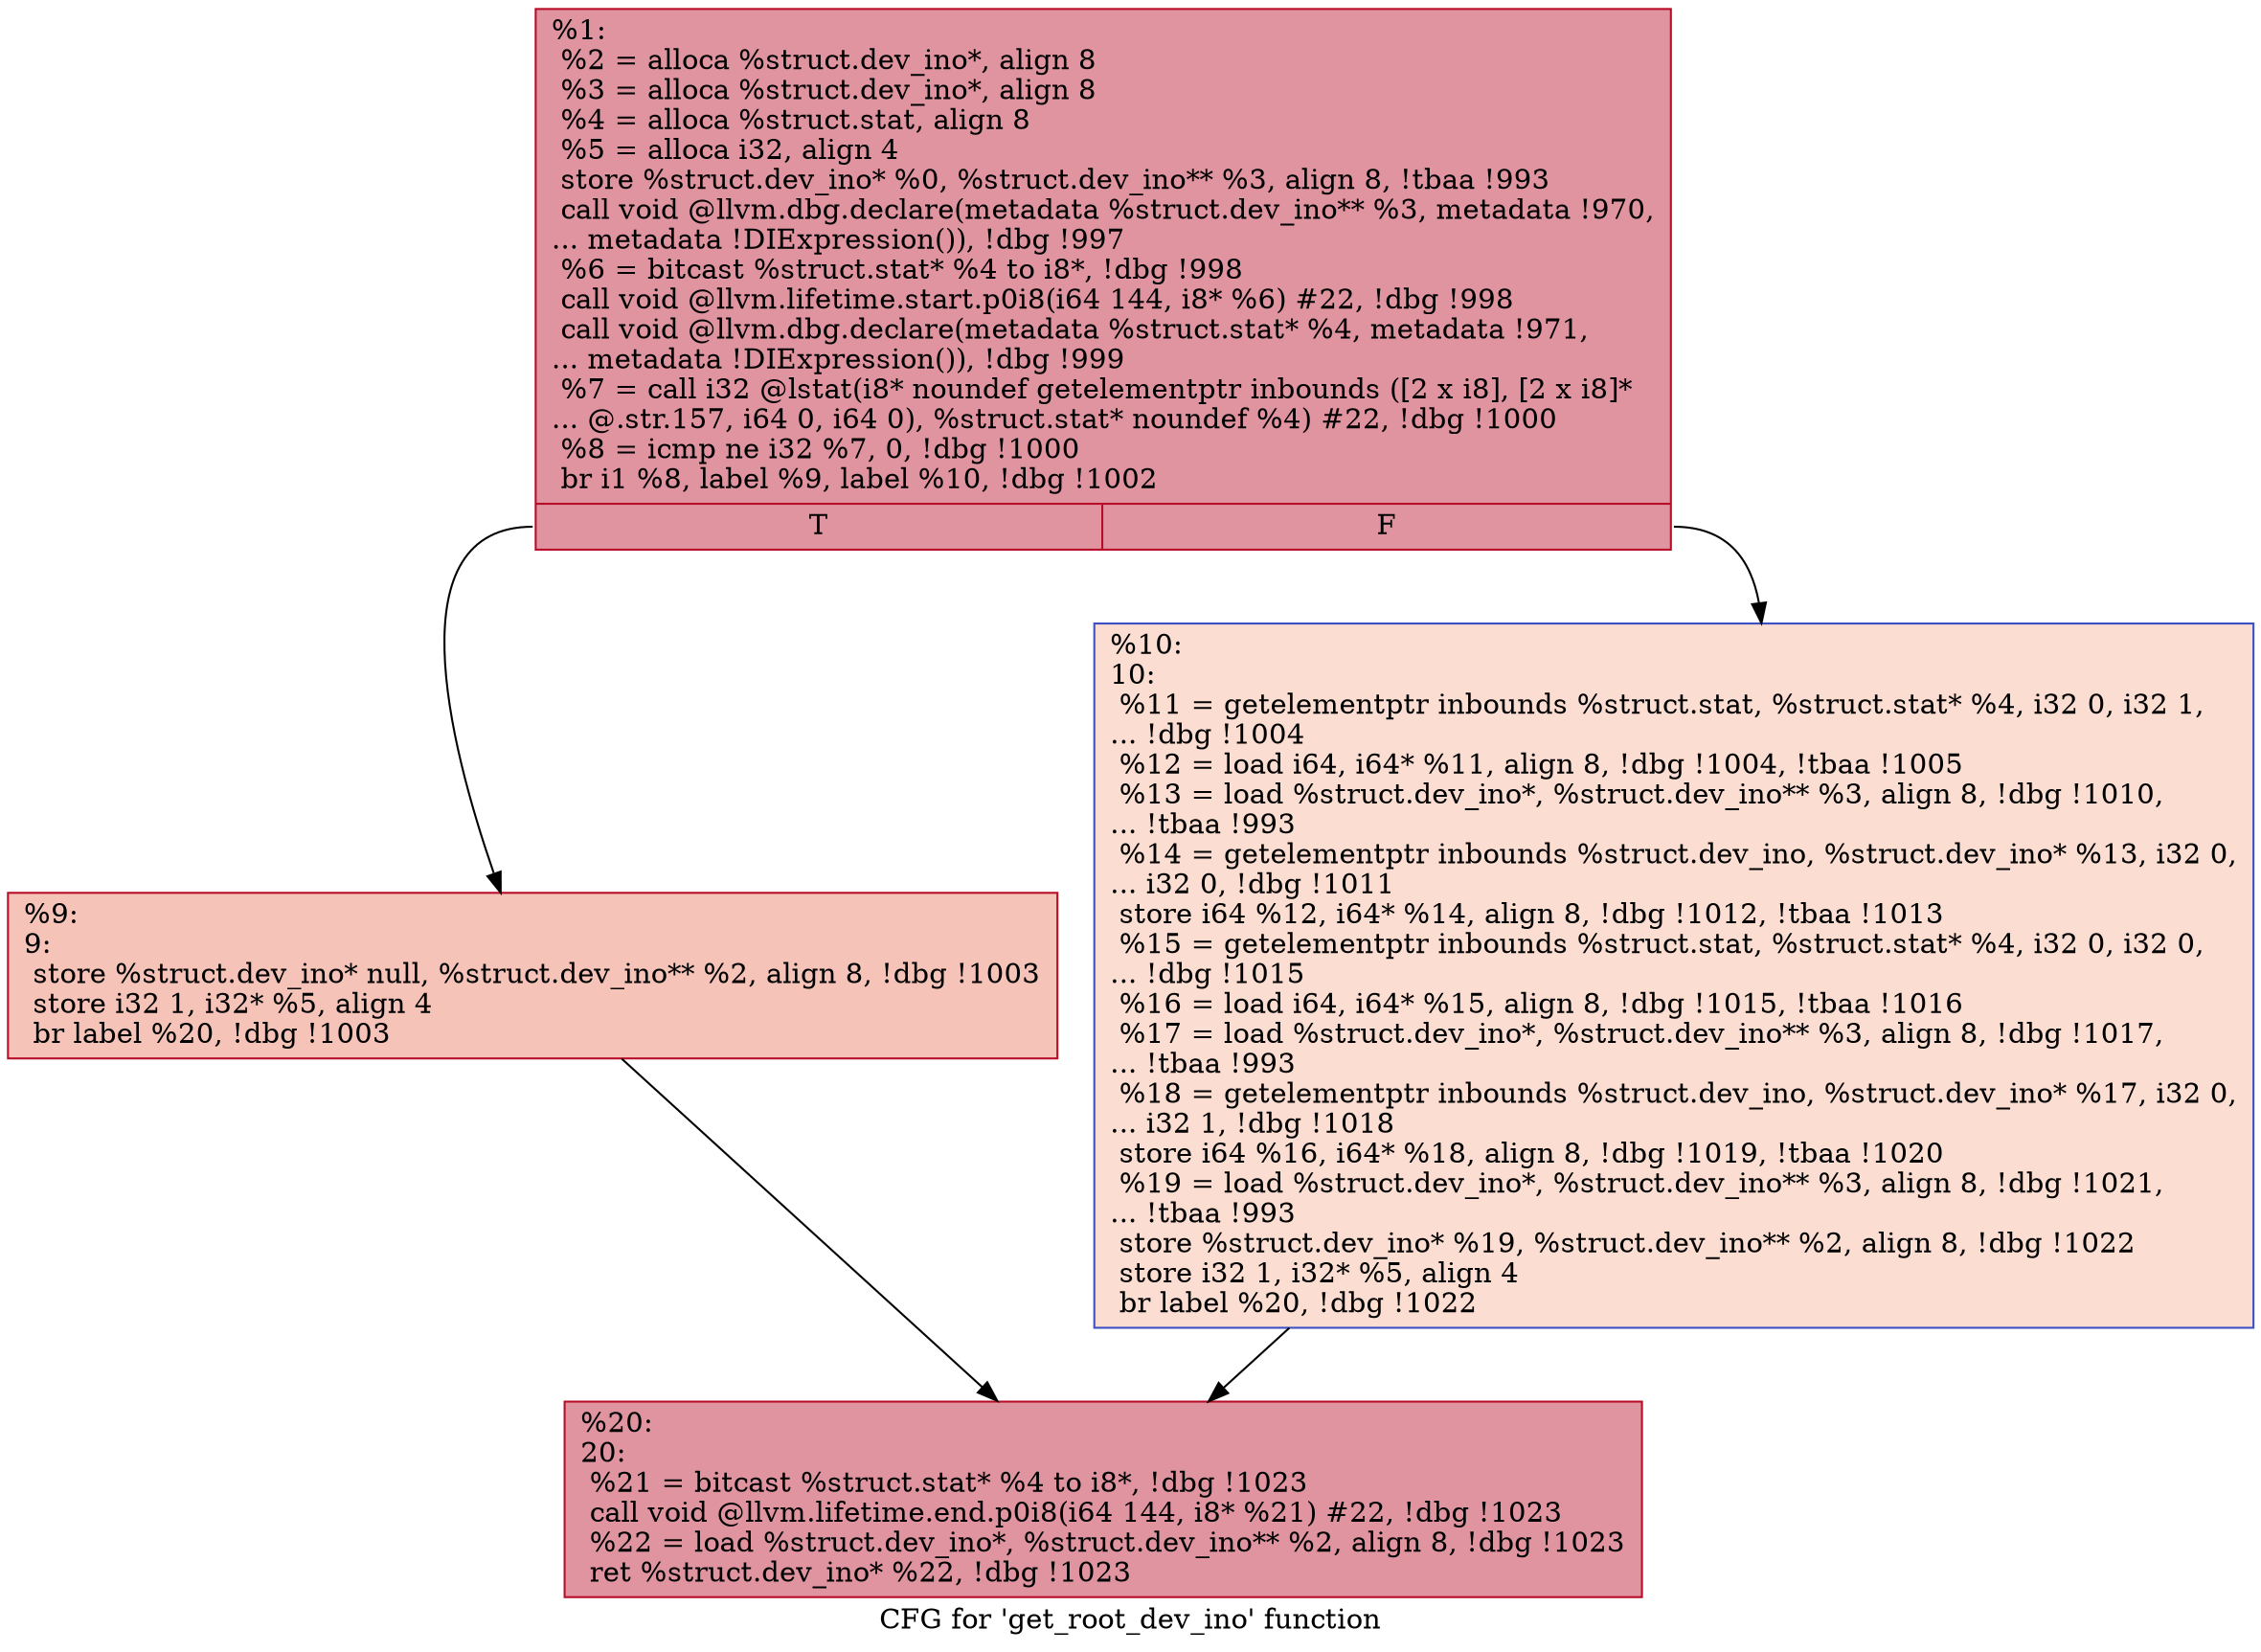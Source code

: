 digraph "CFG for 'get_root_dev_ino' function" {
	label="CFG for 'get_root_dev_ino' function";

	Node0x235fae0 [shape=record,color="#b70d28ff", style=filled, fillcolor="#b70d2870",label="{%1:\l  %2 = alloca %struct.dev_ino*, align 8\l  %3 = alloca %struct.dev_ino*, align 8\l  %4 = alloca %struct.stat, align 8\l  %5 = alloca i32, align 4\l  store %struct.dev_ino* %0, %struct.dev_ino** %3, align 8, !tbaa !993\l  call void @llvm.dbg.declare(metadata %struct.dev_ino** %3, metadata !970,\l... metadata !DIExpression()), !dbg !997\l  %6 = bitcast %struct.stat* %4 to i8*, !dbg !998\l  call void @llvm.lifetime.start.p0i8(i64 144, i8* %6) #22, !dbg !998\l  call void @llvm.dbg.declare(metadata %struct.stat* %4, metadata !971,\l... metadata !DIExpression()), !dbg !999\l  %7 = call i32 @lstat(i8* noundef getelementptr inbounds ([2 x i8], [2 x i8]*\l... @.str.157, i64 0, i64 0), %struct.stat* noundef %4) #22, !dbg !1000\l  %8 = icmp ne i32 %7, 0, !dbg !1000\l  br i1 %8, label %9, label %10, !dbg !1002\l|{<s0>T|<s1>F}}"];
	Node0x235fae0:s0 -> Node0x2360230;
	Node0x235fae0:s1 -> Node0x2360280;
	Node0x2360230 [shape=record,color="#b70d28ff", style=filled, fillcolor="#e8765c70",label="{%9:\l9:                                                \l  store %struct.dev_ino* null, %struct.dev_ino** %2, align 8, !dbg !1003\l  store i32 1, i32* %5, align 4\l  br label %20, !dbg !1003\l}"];
	Node0x2360230 -> Node0x23602d0;
	Node0x2360280 [shape=record,color="#3d50c3ff", style=filled, fillcolor="#f7b39670",label="{%10:\l10:                                               \l  %11 = getelementptr inbounds %struct.stat, %struct.stat* %4, i32 0, i32 1,\l... !dbg !1004\l  %12 = load i64, i64* %11, align 8, !dbg !1004, !tbaa !1005\l  %13 = load %struct.dev_ino*, %struct.dev_ino** %3, align 8, !dbg !1010,\l... !tbaa !993\l  %14 = getelementptr inbounds %struct.dev_ino, %struct.dev_ino* %13, i32 0,\l... i32 0, !dbg !1011\l  store i64 %12, i64* %14, align 8, !dbg !1012, !tbaa !1013\l  %15 = getelementptr inbounds %struct.stat, %struct.stat* %4, i32 0, i32 0,\l... !dbg !1015\l  %16 = load i64, i64* %15, align 8, !dbg !1015, !tbaa !1016\l  %17 = load %struct.dev_ino*, %struct.dev_ino** %3, align 8, !dbg !1017,\l... !tbaa !993\l  %18 = getelementptr inbounds %struct.dev_ino, %struct.dev_ino* %17, i32 0,\l... i32 1, !dbg !1018\l  store i64 %16, i64* %18, align 8, !dbg !1019, !tbaa !1020\l  %19 = load %struct.dev_ino*, %struct.dev_ino** %3, align 8, !dbg !1021,\l... !tbaa !993\l  store %struct.dev_ino* %19, %struct.dev_ino** %2, align 8, !dbg !1022\l  store i32 1, i32* %5, align 4\l  br label %20, !dbg !1022\l}"];
	Node0x2360280 -> Node0x23602d0;
	Node0x23602d0 [shape=record,color="#b70d28ff", style=filled, fillcolor="#b70d2870",label="{%20:\l20:                                               \l  %21 = bitcast %struct.stat* %4 to i8*, !dbg !1023\l  call void @llvm.lifetime.end.p0i8(i64 144, i8* %21) #22, !dbg !1023\l  %22 = load %struct.dev_ino*, %struct.dev_ino** %2, align 8, !dbg !1023\l  ret %struct.dev_ino* %22, !dbg !1023\l}"];
}
